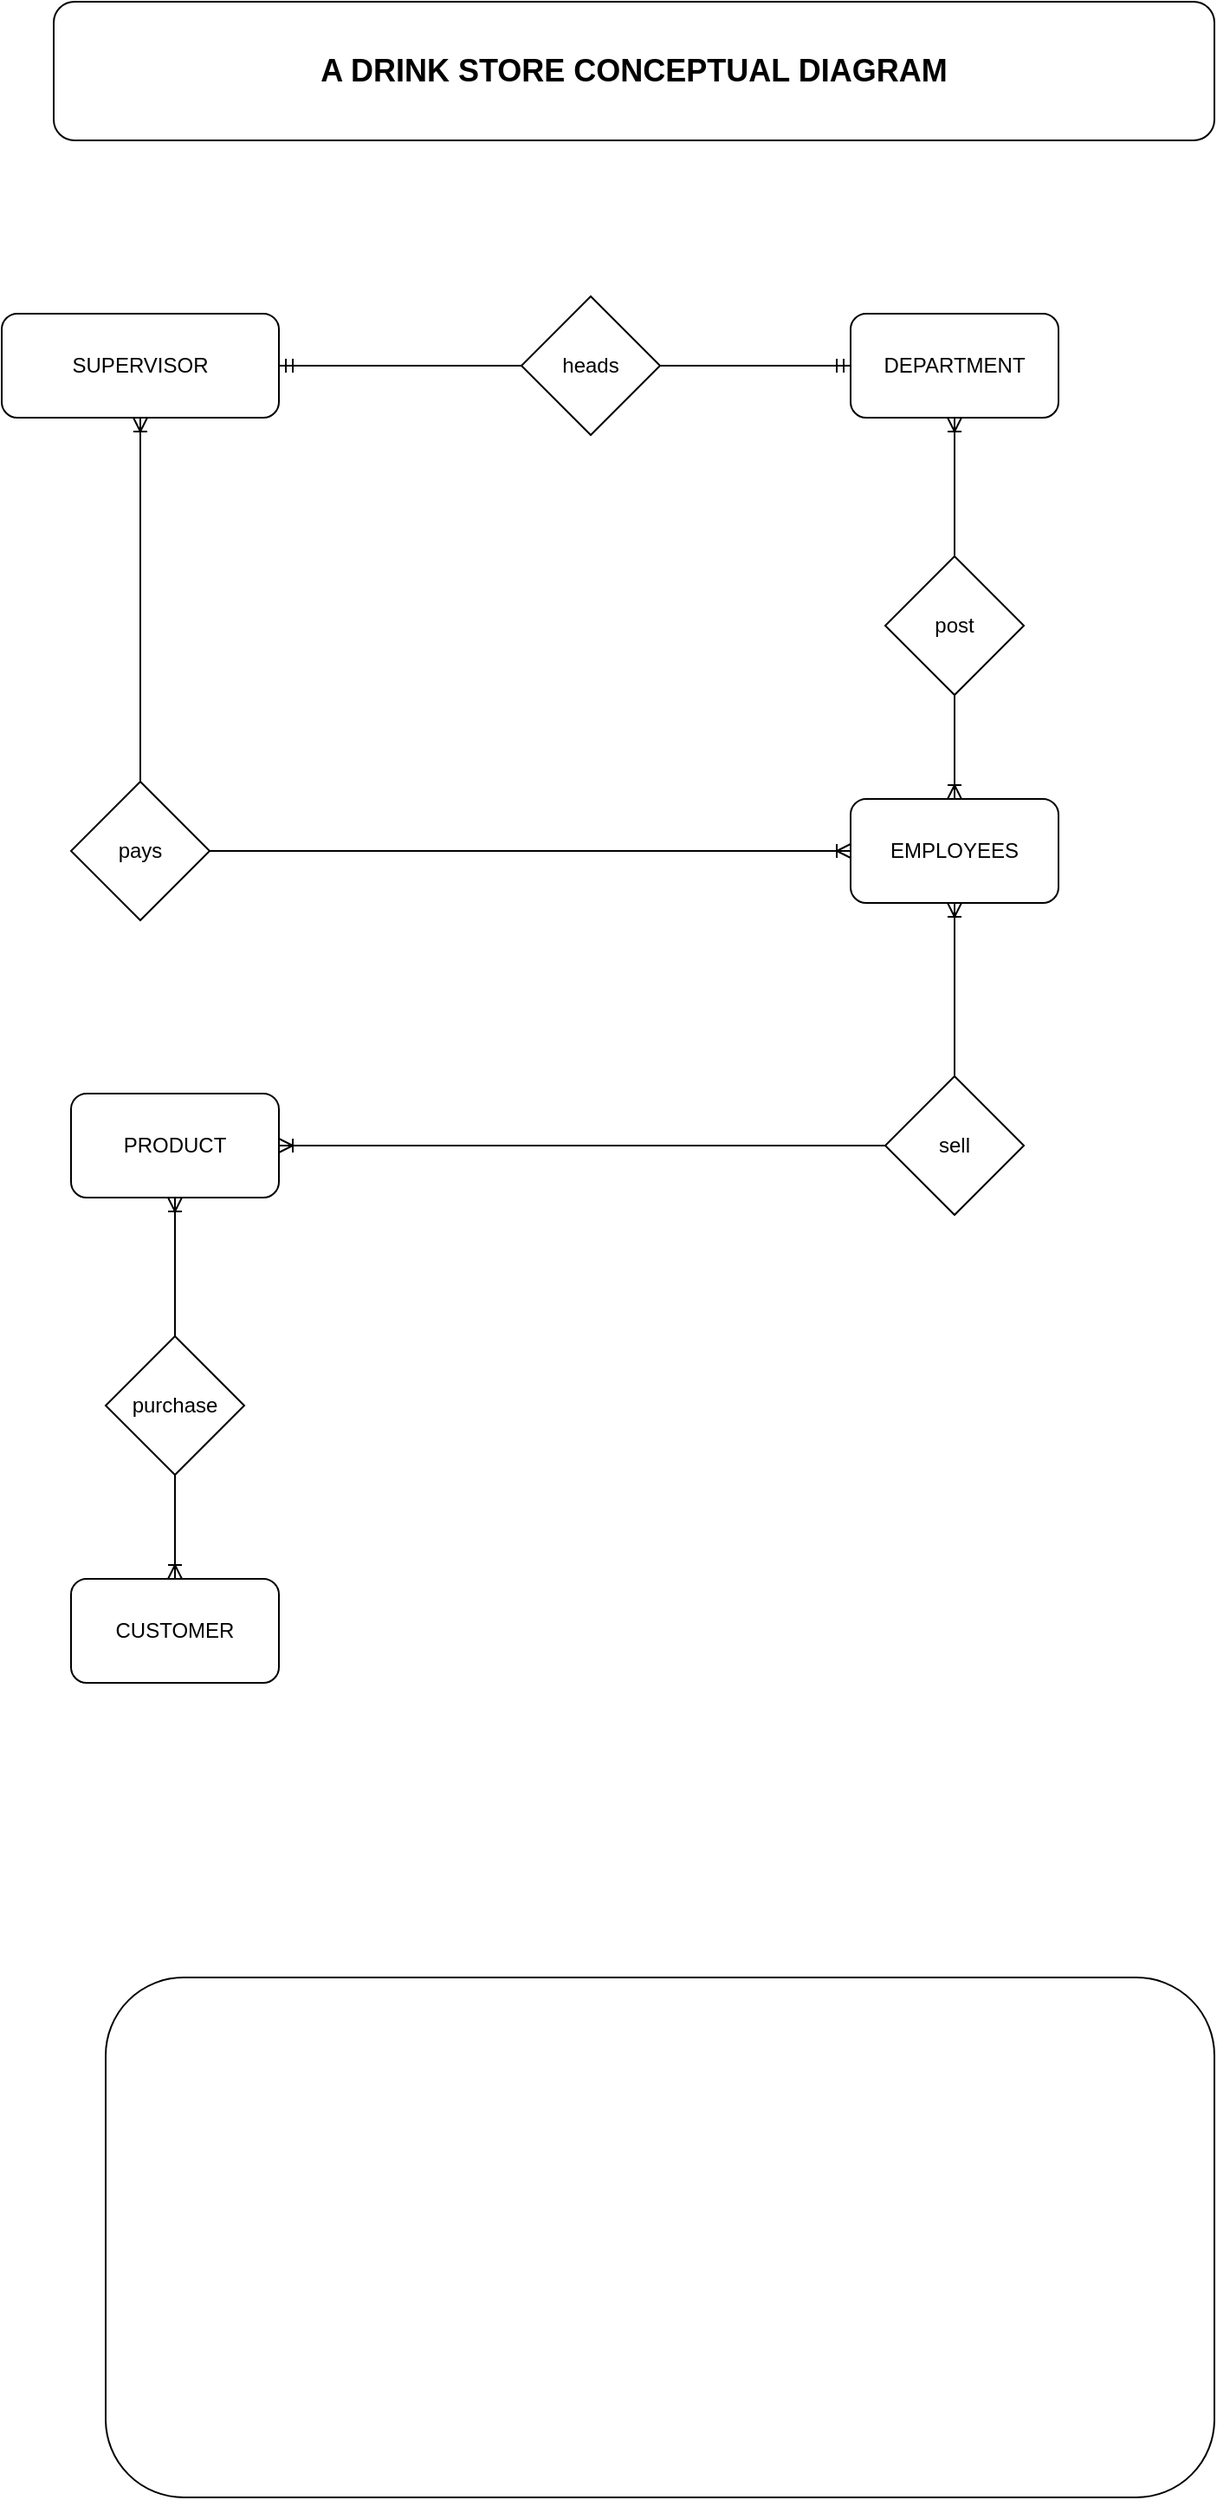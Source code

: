 <mxfile version="27.1.4">
  <diagram name="Page-1" id="DTx9RWkKKiteowcECDlJ">
    <mxGraphModel dx="1426" dy="777" grid="1" gridSize="10" guides="1" tooltips="1" connect="1" arrows="1" fold="1" page="1" pageScale="1" pageWidth="850" pageHeight="1100" math="0" shadow="0">
      <root>
        <mxCell id="0" />
        <mxCell id="1" parent="0" />
        <mxCell id="4LhpvEVTvgx6LtflbIDV-1" value="&lt;font style=&quot;font-size: 18px;&quot;&gt;&lt;b&gt;A DRINK STORE CONCEPTUAL DIAGRAM&lt;/b&gt;&lt;/font&gt;" style="rounded=1;whiteSpace=wrap;html=1;" vertex="1" parent="1">
          <mxGeometry x="80" y="140" width="670" height="80" as="geometry" />
        </mxCell>
        <mxCell id="4LhpvEVTvgx6LtflbIDV-5" style="edgeStyle=orthogonalEdgeStyle;rounded=0;orthogonalLoop=1;jettySize=auto;html=1;entryX=0;entryY=0.5;entryDx=0;entryDy=0;endArrow=none;startFill=0;startArrow=ERmandOne;" edge="1" parent="1" source="4LhpvEVTvgx6LtflbIDV-2" target="4LhpvEVTvgx6LtflbIDV-3">
          <mxGeometry relative="1" as="geometry" />
        </mxCell>
        <mxCell id="4LhpvEVTvgx6LtflbIDV-2" value="SUPERVISOR" style="rounded=1;whiteSpace=wrap;html=1;" vertex="1" parent="1">
          <mxGeometry x="50" y="320" width="160" height="60" as="geometry" />
        </mxCell>
        <mxCell id="4LhpvEVTvgx6LtflbIDV-7" value="" style="edgeStyle=orthogonalEdgeStyle;rounded=0;orthogonalLoop=1;jettySize=auto;html=1;endArrow=ERmandOne;startFill=0;endFill=0;" edge="1" parent="1" source="4LhpvEVTvgx6LtflbIDV-3" target="4LhpvEVTvgx6LtflbIDV-6">
          <mxGeometry relative="1" as="geometry" />
        </mxCell>
        <mxCell id="4LhpvEVTvgx6LtflbIDV-3" value="heads" style="rhombus;whiteSpace=wrap;html=1;" vertex="1" parent="1">
          <mxGeometry x="350" y="310" width="80" height="80" as="geometry" />
        </mxCell>
        <mxCell id="4LhpvEVTvgx6LtflbIDV-6" value="DEPARTMENT" style="rounded=1;whiteSpace=wrap;html=1;" vertex="1" parent="1">
          <mxGeometry x="540" y="320" width="120" height="60" as="geometry" />
        </mxCell>
        <mxCell id="4LhpvEVTvgx6LtflbIDV-9" value="" style="edgeStyle=orthogonalEdgeStyle;rounded=0;orthogonalLoop=1;jettySize=auto;html=1;endArrow=ERoneToMany;startFill=0;endFill=0;" edge="1" parent="1" source="4LhpvEVTvgx6LtflbIDV-8" target="4LhpvEVTvgx6LtflbIDV-6">
          <mxGeometry relative="1" as="geometry" />
        </mxCell>
        <mxCell id="4LhpvEVTvgx6LtflbIDV-8" value="post" style="rhombus;whiteSpace=wrap;html=1;" vertex="1" parent="1">
          <mxGeometry x="560" y="460" width="80" height="80" as="geometry" />
        </mxCell>
        <mxCell id="4LhpvEVTvgx6LtflbIDV-11" value="" style="edgeStyle=orthogonalEdgeStyle;rounded=0;orthogonalLoop=1;jettySize=auto;html=1;endArrow=none;endFill=0;startFill=0;startArrow=ERoneToMany;" edge="1" parent="1" source="4LhpvEVTvgx6LtflbIDV-10" target="4LhpvEVTvgx6LtflbIDV-8">
          <mxGeometry relative="1" as="geometry" />
        </mxCell>
        <mxCell id="4LhpvEVTvgx6LtflbIDV-10" value="EMPLOYEES" style="rounded=1;whiteSpace=wrap;html=1;" vertex="1" parent="1">
          <mxGeometry x="540" y="600" width="120" height="60" as="geometry" />
        </mxCell>
        <mxCell id="4LhpvEVTvgx6LtflbIDV-14" style="edgeStyle=orthogonalEdgeStyle;rounded=0;orthogonalLoop=1;jettySize=auto;html=1;entryX=0;entryY=0.5;entryDx=0;entryDy=0;endArrow=ERoneToMany;startFill=0;endFill=0;" edge="1" parent="1" source="4LhpvEVTvgx6LtflbIDV-13" target="4LhpvEVTvgx6LtflbIDV-10">
          <mxGeometry relative="1" as="geometry" />
        </mxCell>
        <mxCell id="4LhpvEVTvgx6LtflbIDV-15" style="edgeStyle=orthogonalEdgeStyle;rounded=0;orthogonalLoop=1;jettySize=auto;html=1;entryX=0.5;entryY=1;entryDx=0;entryDy=0;endArrow=ERoneToMany;startFill=0;startArrow=none;endFill=0;" edge="1" parent="1" source="4LhpvEVTvgx6LtflbIDV-13" target="4LhpvEVTvgx6LtflbIDV-2">
          <mxGeometry relative="1" as="geometry" />
        </mxCell>
        <mxCell id="4LhpvEVTvgx6LtflbIDV-13" value="pays" style="rhombus;whiteSpace=wrap;html=1;" vertex="1" parent="1">
          <mxGeometry x="90" y="590" width="80" height="80" as="geometry" />
        </mxCell>
        <mxCell id="4LhpvEVTvgx6LtflbIDV-17" style="edgeStyle=orthogonalEdgeStyle;rounded=0;orthogonalLoop=1;jettySize=auto;html=1;entryX=0.5;entryY=1;entryDx=0;entryDy=0;endArrow=ERoneToMany;startFill=0;endFill=0;" edge="1" parent="1" source="4LhpvEVTvgx6LtflbIDV-16" target="4LhpvEVTvgx6LtflbIDV-10">
          <mxGeometry relative="1" as="geometry" />
        </mxCell>
        <mxCell id="4LhpvEVTvgx6LtflbIDV-16" value="sell" style="rhombus;whiteSpace=wrap;html=1;" vertex="1" parent="1">
          <mxGeometry x="560" y="760" width="80" height="80" as="geometry" />
        </mxCell>
        <mxCell id="4LhpvEVTvgx6LtflbIDV-19" style="edgeStyle=orthogonalEdgeStyle;rounded=0;orthogonalLoop=1;jettySize=auto;html=1;endArrow=none;startFill=0;startArrow=ERoneToMany;" edge="1" parent="1" source="4LhpvEVTvgx6LtflbIDV-18" target="4LhpvEVTvgx6LtflbIDV-16">
          <mxGeometry relative="1" as="geometry" />
        </mxCell>
        <mxCell id="4LhpvEVTvgx6LtflbIDV-18" value="PRODUCT" style="rounded=1;whiteSpace=wrap;html=1;" vertex="1" parent="1">
          <mxGeometry x="90" y="770" width="120" height="60" as="geometry" />
        </mxCell>
        <mxCell id="4LhpvEVTvgx6LtflbIDV-21" value="" style="edgeStyle=orthogonalEdgeStyle;rounded=0;orthogonalLoop=1;jettySize=auto;html=1;endArrow=ERoneToMany;startFill=0;endFill=0;" edge="1" parent="1" source="4LhpvEVTvgx6LtflbIDV-20" target="4LhpvEVTvgx6LtflbIDV-18">
          <mxGeometry relative="1" as="geometry" />
        </mxCell>
        <mxCell id="4LhpvEVTvgx6LtflbIDV-20" value="purchase" style="rhombus;whiteSpace=wrap;html=1;" vertex="1" parent="1">
          <mxGeometry x="110" y="910" width="80" height="80" as="geometry" />
        </mxCell>
        <mxCell id="4LhpvEVTvgx6LtflbIDV-23" value="" style="edgeStyle=orthogonalEdgeStyle;rounded=0;orthogonalLoop=1;jettySize=auto;html=1;endArrow=none;startFill=0;endFill=0;startArrow=ERoneToMany;" edge="1" parent="1" source="4LhpvEVTvgx6LtflbIDV-22" target="4LhpvEVTvgx6LtflbIDV-20">
          <mxGeometry relative="1" as="geometry" />
        </mxCell>
        <mxCell id="4LhpvEVTvgx6LtflbIDV-22" value="CUSTOMER" style="rounded=1;whiteSpace=wrap;html=1;" vertex="1" parent="1">
          <mxGeometry x="90" y="1050" width="120" height="60" as="geometry" />
        </mxCell>
        <mxCell id="4LhpvEVTvgx6LtflbIDV-25" value="" style="rounded=1;whiteSpace=wrap;html=1;" vertex="1" parent="1">
          <mxGeometry x="110" y="1280" width="640" height="300" as="geometry" />
        </mxCell>
      </root>
    </mxGraphModel>
  </diagram>
</mxfile>
